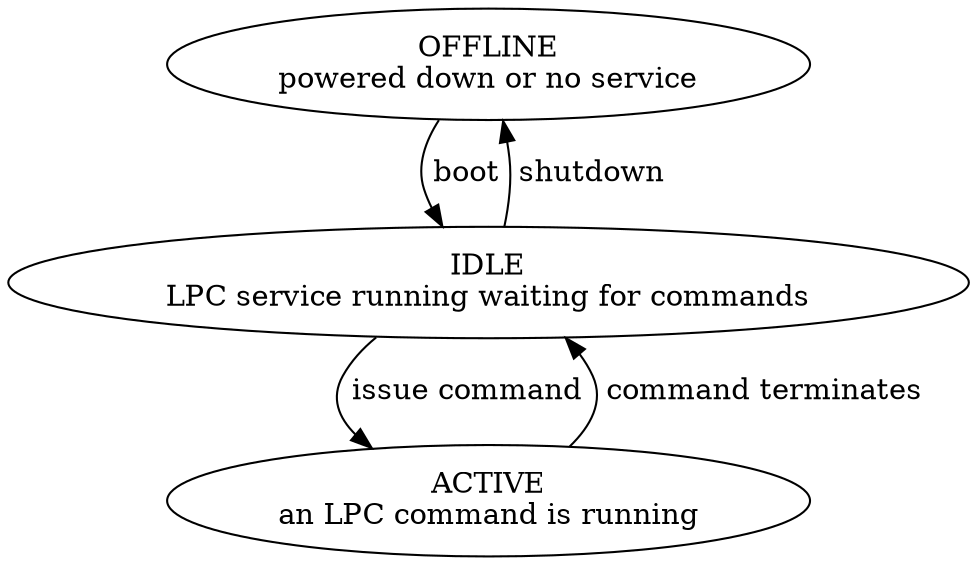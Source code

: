 digraph "G" {

off[label="OFFLINE\npowered down or no service"];

idle[label="IDLE\nLPC service running waiting for commands"];

active[label="ACTIVE\nan LPC command is running"];

off->idle[label=" boot "];

idle->active[label=" issue command "];

active->idle[label=" command terminates "];

idle->off[label=" shutdown "];

	}